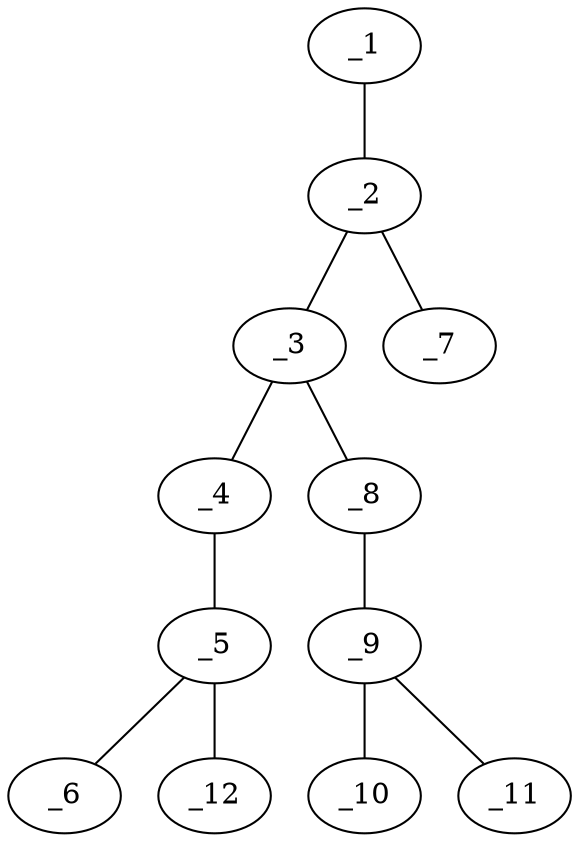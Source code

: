 graph molid650037 {
	_1	 [charge=0,
		chem=4,
		symbol="N  ",
		x="6.3301",
		y="0.5"];
	_2	 [charge=0,
		chem=1,
		symbol="C  ",
		x="5.4641",
		y=1];
	_1 -- _2	 [valence=1];
	_3	 [charge=0,
		chem=4,
		symbol="N  ",
		x="4.5981",
		y="0.5"];
	_2 -- _3	 [valence=1];
	_7	 [charge=0,
		chem=2,
		symbol="O  ",
		x="5.4641",
		y=2];
	_2 -- _7	 [valence=2];
	_4	 [charge=0,
		chem=1,
		symbol="C  ",
		x="3.7321",
		y=1];
	_3 -- _4	 [valence=1];
	_8	 [charge=0,
		chem=1,
		symbol="C  ",
		x="4.5981",
		y="-0.5"];
	_3 -- _8	 [valence=1];
	_5	 [charge=0,
		chem=1,
		symbol="C  ",
		x="2.866",
		y="0.5"];
	_4 -- _5	 [valence=1];
	_6	 [charge=0,
		chem=2,
		symbol="O  ",
		x=2,
		y=1];
	_5 -- _6	 [valence=2];
	_12	 [charge=0,
		chem=4,
		symbol="N  ",
		x="2.866",
		y="-0.5"];
	_5 -- _12	 [valence=1];
	_9	 [charge=0,
		chem=1,
		symbol="C  ",
		x="5.4641",
		y="-1"];
	_8 -- _9	 [valence=1];
	_10	 [charge=0,
		chem=2,
		symbol="O  ",
		x="5.4641",
		y="-2"];
	_9 -- _10	 [valence=2];
	_11	 [charge=0,
		chem=4,
		symbol="N  ",
		x="6.3301",
		y="-0.5"];
	_9 -- _11	 [valence=1];
}
